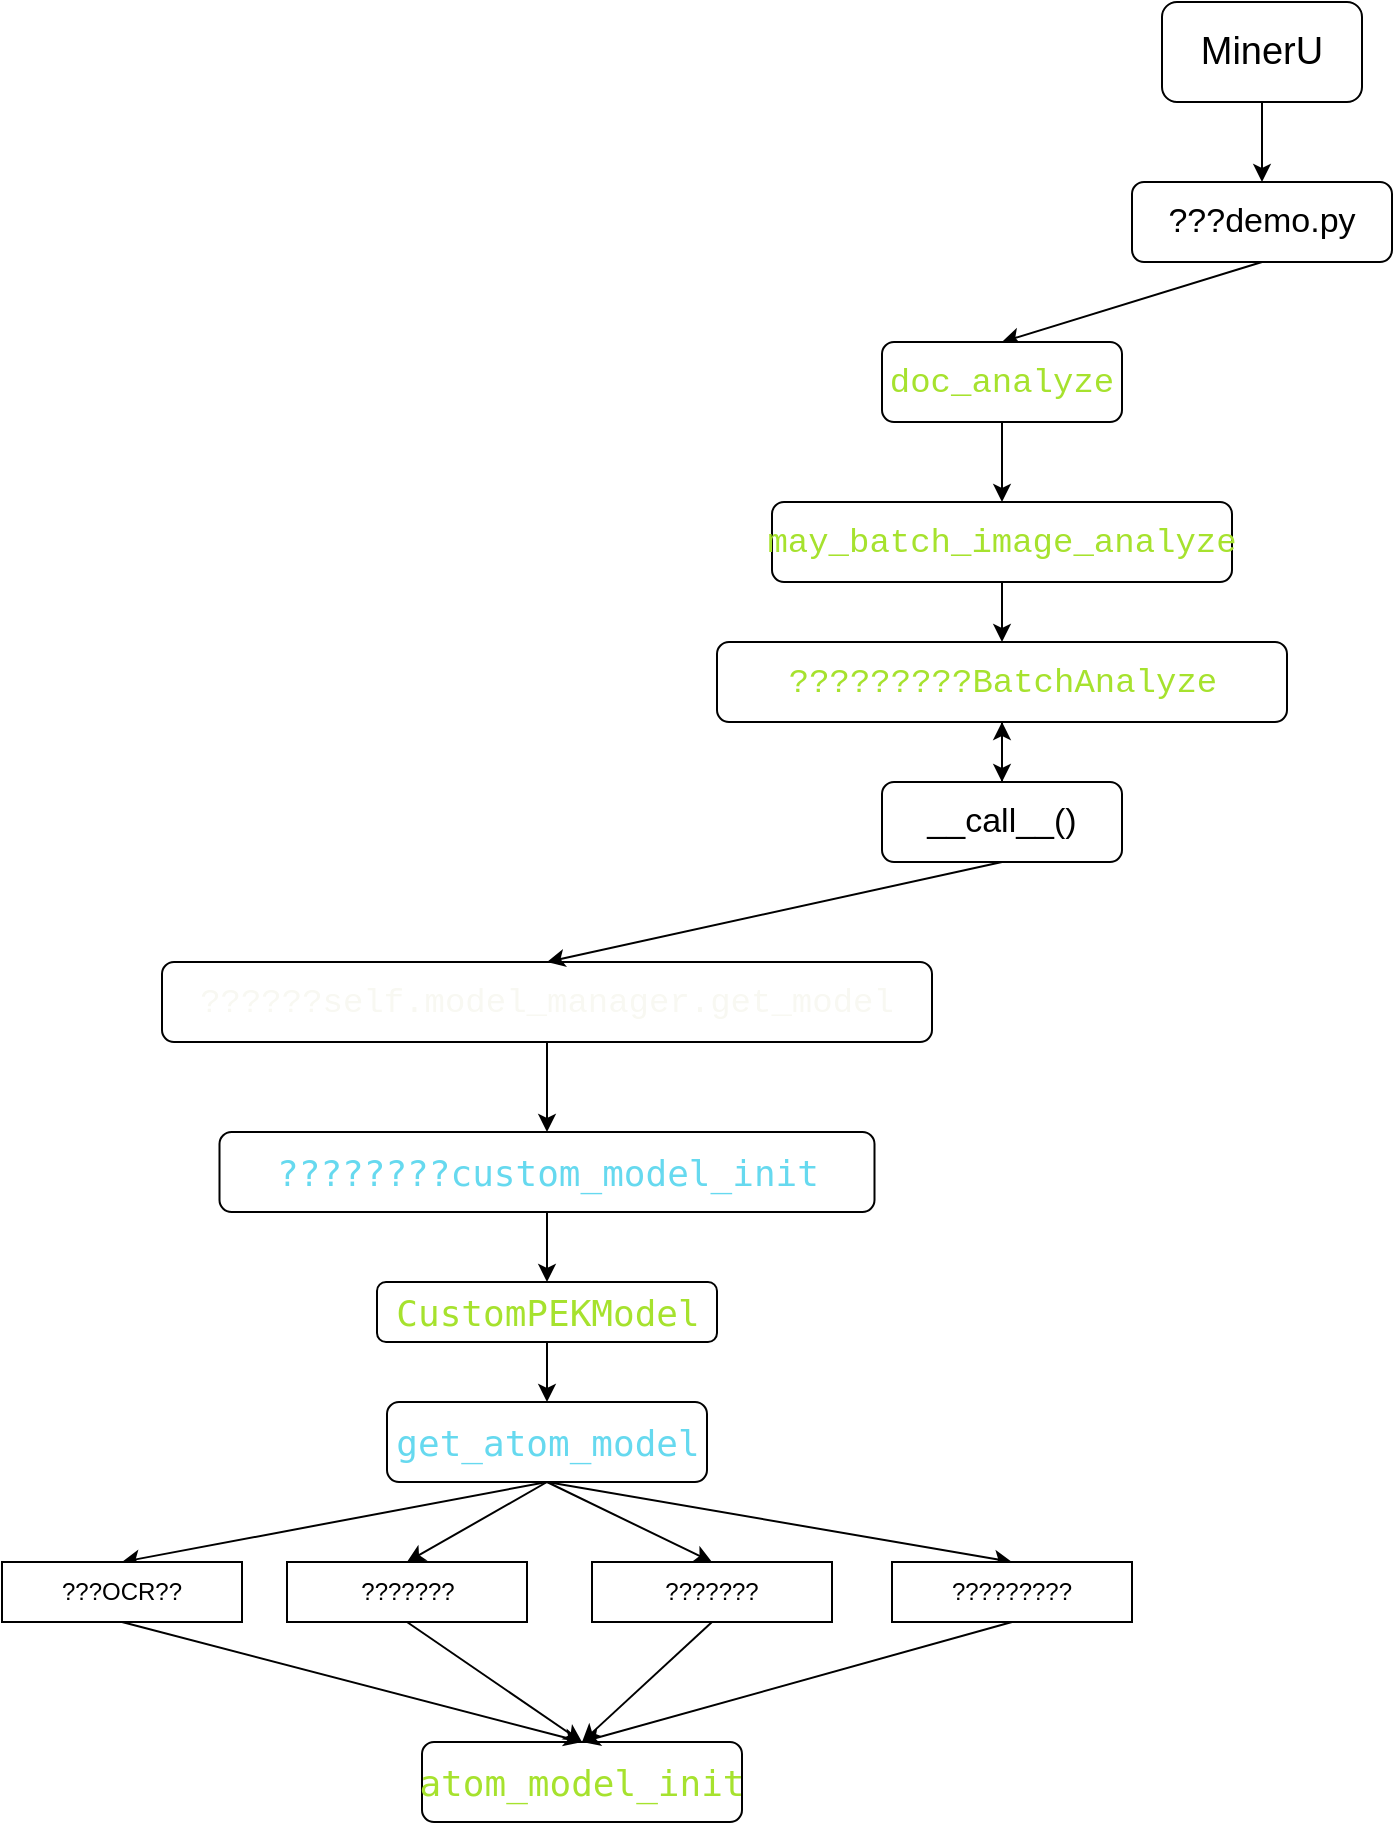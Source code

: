 <mxfile>
    <diagram id="GQxlIMToQEc-Vev_08Es" name="? 1 ?">
        <mxGraphModel dx="2118" dy="1094" grid="1" gridSize="10" guides="1" tooltips="1" connect="1" arrows="1" fold="1" page="1" pageScale="1" pageWidth="827" pageHeight="1169" math="0" shadow="0">
            <root>
                <mxCell id="0"/>
                <mxCell id="1" parent="0"/>
                <mxCell id="4" style="edgeStyle=none;html=1;entryX=0.5;entryY=0;entryDx=0;entryDy=0;" edge="1" parent="1" source="2" target="3">
                    <mxGeometry relative="1" as="geometry"/>
                </mxCell>
                <mxCell id="2" value="&lt;font style=&quot;font-size: 19px; color: light-dark(rgb(0, 0, 0), rgb(255, 255, 255));&quot;&gt;MinerU&lt;/font&gt;" style="rounded=1;whiteSpace=wrap;html=1;" vertex="1" parent="1">
                    <mxGeometry x="260" y="40" width="100" height="50" as="geometry"/>
                </mxCell>
                <mxCell id="8" style="edgeStyle=none;html=1;exitX=0.5;exitY=1;exitDx=0;exitDy=0;entryX=0.5;entryY=0;entryDx=0;entryDy=0;" edge="1" parent="1" source="3" target="6">
                    <mxGeometry relative="1" as="geometry"/>
                </mxCell>
                <mxCell id="3" value="&lt;font style=&quot;font-size: 17px; color: light-dark(rgb(0, 0, 0), rgb(255, 255, 255));&quot;&gt;???demo.py&lt;/font&gt;" style="rounded=1;whiteSpace=wrap;html=1;" vertex="1" parent="1">
                    <mxGeometry x="245" y="130" width="130" height="40" as="geometry"/>
                </mxCell>
                <mxCell id="10" style="edgeStyle=none;html=1;exitX=0.5;exitY=1;exitDx=0;exitDy=0;entryX=0.5;entryY=0;entryDx=0;entryDy=0;" edge="1" parent="1" source="6" target="9">
                    <mxGeometry relative="1" as="geometry"/>
                </mxCell>
                <mxCell id="6" value="&lt;div style=&quot;font-family: Consolas, &amp;quot;Courier New&amp;quot;, monospace; font-size: 17px; line-height: 23px; white-space: pre;&quot;&gt;&lt;span&gt;&lt;font style=&quot;color: light-dark(rgb(166, 226, 46), rgb(255, 255, 255));&quot;&gt;doc_analyze&lt;/font&gt;&lt;/span&gt;&lt;/div&gt;" style="rounded=1;whiteSpace=wrap;html=1;" vertex="1" parent="1">
                    <mxGeometry x="120" y="210" width="120" height="40" as="geometry"/>
                </mxCell>
                <mxCell id="12" style="edgeStyle=none;html=1;exitX=0.5;exitY=1;exitDx=0;exitDy=0;entryX=0.5;entryY=0;entryDx=0;entryDy=0;" edge="1" parent="1" source="9" target="11">
                    <mxGeometry relative="1" as="geometry"/>
                </mxCell>
                <mxCell id="9" value="&lt;div style=&quot;font-family: Consolas, &amp;quot;Courier New&amp;quot;, monospace; font-size: 17px; line-height: 23px; white-space: pre;&quot;&gt;&lt;span&gt;&lt;font style=&quot;color: light-dark(rgb(166, 226, 46), rgb(255, 255, 255));&quot;&gt;may_batch_image_analyze&lt;/font&gt;&lt;/span&gt;&lt;/div&gt;" style="rounded=1;whiteSpace=wrap;html=1;" vertex="1" parent="1">
                    <mxGeometry x="65" y="290" width="230" height="40" as="geometry"/>
                </mxCell>
                <mxCell id="39" style="edgeStyle=none;html=1;exitX=0.5;exitY=1;exitDx=0;exitDy=0;entryX=0.5;entryY=0;entryDx=0;entryDy=0;" edge="1" parent="1" source="11" target="37">
                    <mxGeometry relative="1" as="geometry"/>
                </mxCell>
                <mxCell id="11" value="&lt;div style=&quot;font-family: Consolas, &amp;quot;Courier New&amp;quot;, monospace; font-size: 17px; line-height: 23px; white-space: pre;&quot;&gt;&lt;font style=&quot;color: light-dark(rgb(166, 226, 46), rgb(255, 255, 255));&quot;&gt;?????????BatchAnalyze&lt;/font&gt;&lt;/div&gt;" style="rounded=1;whiteSpace=wrap;html=1;" vertex="1" parent="1">
                    <mxGeometry x="37.5" y="360" width="285" height="40" as="geometry"/>
                </mxCell>
                <mxCell id="13" value="&lt;div style=&quot;font-family: Consolas, &amp;quot;Courier New&amp;quot;, monospace; font-size: 17px; line-height: 23px; white-space: pre;&quot;&gt;&lt;span&gt;&lt;font style=&quot;color: light-dark(rgb(248, 248, 242), rgb(255, 255, 255));&quot;&gt;??????self.model_manager.get_model&lt;/font&gt;&lt;/span&gt;&lt;/div&gt;" style="rounded=1;whiteSpace=wrap;html=1;" vertex="1" parent="1">
                    <mxGeometry x="-240" y="520" width="385" height="40" as="geometry"/>
                </mxCell>
                <mxCell id="18" style="edgeStyle=none;html=1;exitX=0.5;exitY=1;exitDx=0;exitDy=0;entryX=0.5;entryY=0;entryDx=0;entryDy=0;" edge="1" parent="1" source="15" target="17">
                    <mxGeometry relative="1" as="geometry"/>
                </mxCell>
                <mxCell id="15" value="&lt;div&gt;&lt;pre style=&quot;font-family: Consolas, monospace; font-size: 13.5pt;&quot;&gt;&lt;span&gt;&lt;font style=&quot;color: light-dark(rgb(102, 217, 239), rgb(255, 255, 255));&quot;&gt;????????custom_model_init&lt;/font&gt;&lt;/span&gt;&lt;/pre&gt;&lt;/div&gt;" style="rounded=1;whiteSpace=wrap;html=1;" vertex="1" parent="1">
                    <mxGeometry x="-211.25" y="605" width="327.5" height="40" as="geometry"/>
                </mxCell>
                <mxCell id="16" style="edgeStyle=none;html=1;exitX=0.5;exitY=1;exitDx=0;exitDy=0;entryX=0.5;entryY=0;entryDx=0;entryDy=0;" edge="1" parent="1" source="13" target="15">
                    <mxGeometry relative="1" as="geometry"/>
                </mxCell>
                <mxCell id="20" style="edgeStyle=none;html=1;exitX=0.5;exitY=1;exitDx=0;exitDy=0;entryX=0.5;entryY=0;entryDx=0;entryDy=0;" edge="1" parent="1" source="17" target="19">
                    <mxGeometry relative="1" as="geometry"/>
                </mxCell>
                <mxCell id="17" value="&lt;div&gt;&lt;pre style=&quot;font-family: Consolas, monospace; font-size: 13.5pt;&quot;&gt;&lt;span&gt;&lt;font style=&quot;color: light-dark(rgb(166, 226, 46), rgb(255, 255, 255));&quot;&gt;CustomPEKModel&lt;/font&gt;&lt;/span&gt;&lt;/pre&gt;&lt;/div&gt;" style="rounded=1;whiteSpace=wrap;html=1;" vertex="1" parent="1">
                    <mxGeometry x="-132.5" y="680" width="170" height="30" as="geometry"/>
                </mxCell>
                <mxCell id="28" style="edgeStyle=none;html=1;exitX=0.5;exitY=1;exitDx=0;exitDy=0;entryX=0.5;entryY=0;entryDx=0;entryDy=0;" edge="1" parent="1" source="19" target="24">
                    <mxGeometry relative="1" as="geometry"/>
                </mxCell>
                <mxCell id="29" style="edgeStyle=none;html=1;exitX=0.5;exitY=1;exitDx=0;exitDy=0;entryX=0.5;entryY=0;entryDx=0;entryDy=0;" edge="1" parent="1" source="19" target="25">
                    <mxGeometry relative="1" as="geometry"/>
                </mxCell>
                <mxCell id="30" style="edgeStyle=none;html=1;exitX=0.5;exitY=1;exitDx=0;exitDy=0;entryX=0.5;entryY=0;entryDx=0;entryDy=0;" edge="1" parent="1" source="19" target="26">
                    <mxGeometry relative="1" as="geometry"/>
                </mxCell>
                <mxCell id="31" style="edgeStyle=none;html=1;exitX=0.5;exitY=1;exitDx=0;exitDy=0;entryX=0.5;entryY=0;entryDx=0;entryDy=0;" edge="1" parent="1" source="19" target="27">
                    <mxGeometry relative="1" as="geometry"/>
                </mxCell>
                <mxCell id="19" value="&lt;div&gt;&lt;pre style=&quot;font-family: Consolas, monospace; font-size: 13.5pt;&quot;&gt;&lt;span&gt;&lt;font style=&quot;color: light-dark(rgb(102, 217, 239), rgb(255, 255, 255));&quot;&gt;get_atom_model&lt;/font&gt;&lt;/span&gt;&lt;/pre&gt;&lt;/div&gt;" style="rounded=1;whiteSpace=wrap;html=1;" vertex="1" parent="1">
                    <mxGeometry x="-127.5" y="740" width="160" height="40" as="geometry"/>
                </mxCell>
                <mxCell id="21" value="&lt;div&gt;&lt;pre style=&quot;font-family: Consolas, monospace; font-size: 13.5pt;&quot;&gt;&lt;span&gt;&lt;font style=&quot;color: light-dark(rgb(166, 226, 46), rgb(255, 255, 255));&quot;&gt;atom_model_init&lt;/font&gt;&lt;/span&gt;&lt;/pre&gt;&lt;/div&gt;" style="rounded=1;whiteSpace=wrap;html=1;" vertex="1" parent="1">
                    <mxGeometry x="-110" y="910" width="160" height="40" as="geometry"/>
                </mxCell>
                <mxCell id="32" style="edgeStyle=none;html=1;exitX=0.5;exitY=1;exitDx=0;exitDy=0;entryX=0.5;entryY=0;entryDx=0;entryDy=0;" edge="1" parent="1" source="24" target="21">
                    <mxGeometry relative="1" as="geometry"/>
                </mxCell>
                <mxCell id="24" value="???OCR??" style="whiteSpace=wrap;html=1;" vertex="1" parent="1">
                    <mxGeometry x="-320" y="820" width="120" height="30" as="geometry"/>
                </mxCell>
                <mxCell id="33" style="edgeStyle=none;html=1;exitX=0.5;exitY=1;exitDx=0;exitDy=0;" edge="1" parent="1" source="25">
                    <mxGeometry relative="1" as="geometry">
                        <mxPoint x="-30" y="910" as="targetPoint"/>
                    </mxGeometry>
                </mxCell>
                <mxCell id="25" value="???????" style="whiteSpace=wrap;html=1;" vertex="1" parent="1">
                    <mxGeometry x="-177.5" y="820" width="120" height="30" as="geometry"/>
                </mxCell>
                <mxCell id="34" style="edgeStyle=none;html=1;exitX=0.5;exitY=1;exitDx=0;exitDy=0;" edge="1" parent="1" source="26">
                    <mxGeometry relative="1" as="geometry">
                        <mxPoint x="-30" y="910" as="targetPoint"/>
                    </mxGeometry>
                </mxCell>
                <mxCell id="26" value="???????" style="whiteSpace=wrap;html=1;" vertex="1" parent="1">
                    <mxGeometry x="-25" y="820" width="120" height="30" as="geometry"/>
                </mxCell>
                <mxCell id="35" style="edgeStyle=none;html=1;exitX=0.5;exitY=1;exitDx=0;exitDy=0;entryX=0.5;entryY=0;entryDx=0;entryDy=0;" edge="1" parent="1" source="27" target="21">
                    <mxGeometry relative="1" as="geometry"/>
                </mxCell>
                <mxCell id="27" value="?????????" style="whiteSpace=wrap;html=1;" vertex="1" parent="1">
                    <mxGeometry x="125" y="820" width="120" height="30" as="geometry"/>
                </mxCell>
                <mxCell id="40" style="edgeStyle=none;html=1;exitX=0.5;exitY=1;exitDx=0;exitDy=0;entryX=0.5;entryY=0;entryDx=0;entryDy=0;" edge="1" parent="1" source="37" target="13">
                    <mxGeometry relative="1" as="geometry"/>
                </mxCell>
                <mxCell id="41" value="" style="edgeStyle=none;html=1;" edge="1" parent="1" source="37" target="11">
                    <mxGeometry relative="1" as="geometry"/>
                </mxCell>
                <mxCell id="37" value="&lt;font style=&quot;font-size: 17px; color: light-dark(rgb(0, 0, 0), rgb(255, 255, 255));&quot;&gt;__call__()&lt;/font&gt;" style="rounded=1;whiteSpace=wrap;html=1;" vertex="1" parent="1">
                    <mxGeometry x="120" y="430" width="120" height="40" as="geometry"/>
                </mxCell>
            </root>
        </mxGraphModel>
    </diagram>
</mxfile>